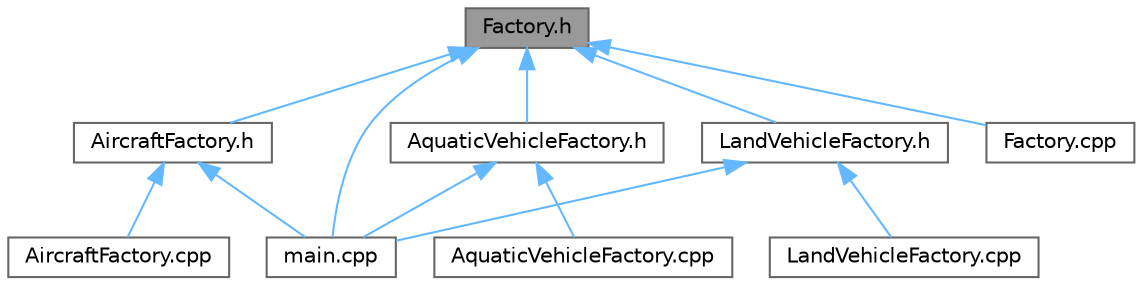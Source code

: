 digraph "Factory.h"
{
 // LATEX_PDF_SIZE
  bgcolor="transparent";
  edge [fontname=Helvetica,fontsize=10,labelfontname=Helvetica,labelfontsize=10];
  node [fontname=Helvetica,fontsize=10,shape=box,height=0.2,width=0.4];
  Node1 [label="Factory.h",height=0.2,width=0.4,color="gray40", fillcolor="grey60", style="filled", fontcolor="black",tooltip=" "];
  Node1 -> Node2 [dir="back",color="steelblue1",style="solid"];
  Node2 [label="AircraftFactory.h",height=0.2,width=0.4,color="grey40", fillcolor="white", style="filled",URL="$_aircraft_factory_8h.html",tooltip=" "];
  Node2 -> Node3 [dir="back",color="steelblue1",style="solid"];
  Node3 [label="AircraftFactory.cpp",height=0.2,width=0.4,color="grey40", fillcolor="white", style="filled",URL="$_aircraft_factory_8cpp.html",tooltip=" "];
  Node2 -> Node4 [dir="back",color="steelblue1",style="solid"];
  Node4 [label="main.cpp",height=0.2,width=0.4,color="grey40", fillcolor="white", style="filled",URL="$main_8cpp.html",tooltip=" "];
  Node1 -> Node5 [dir="back",color="steelblue1",style="solid"];
  Node5 [label="AquaticVehicleFactory.h",height=0.2,width=0.4,color="grey40", fillcolor="white", style="filled",URL="$_aquatic_vehicle_factory_8h.html",tooltip=" "];
  Node5 -> Node6 [dir="back",color="steelblue1",style="solid"];
  Node6 [label="AquaticVehicleFactory.cpp",height=0.2,width=0.4,color="grey40", fillcolor="white", style="filled",URL="$_aquatic_vehicle_factory_8cpp.html",tooltip=" "];
  Node5 -> Node4 [dir="back",color="steelblue1",style="solid"];
  Node1 -> Node7 [dir="back",color="steelblue1",style="solid"];
  Node7 [label="Factory.cpp",height=0.2,width=0.4,color="grey40", fillcolor="white", style="filled",URL="$_factory_8cpp.html",tooltip=" "];
  Node1 -> Node8 [dir="back",color="steelblue1",style="solid"];
  Node8 [label="LandVehicleFactory.h",height=0.2,width=0.4,color="grey40", fillcolor="white", style="filled",URL="$_land_vehicle_factory_8h.html",tooltip=" "];
  Node8 -> Node9 [dir="back",color="steelblue1",style="solid"];
  Node9 [label="LandVehicleFactory.cpp",height=0.2,width=0.4,color="grey40", fillcolor="white", style="filled",URL="$_land_vehicle_factory_8cpp.html",tooltip=" "];
  Node8 -> Node4 [dir="back",color="steelblue1",style="solid"];
  Node1 -> Node4 [dir="back",color="steelblue1",style="solid"];
}
